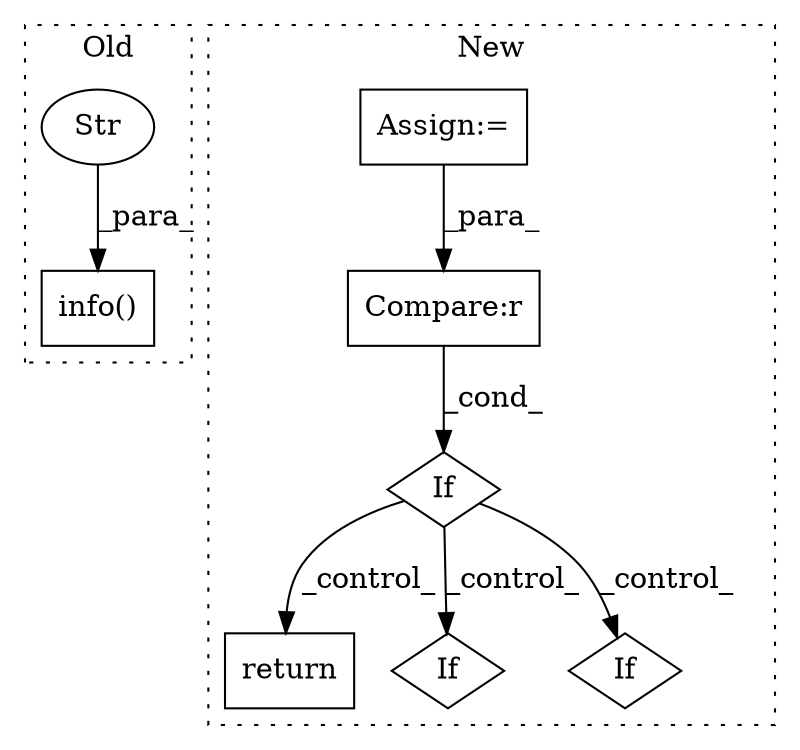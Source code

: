 digraph G {
subgraph cluster0 {
1 [label="info()" a="75" s="3242,3326" l="12,1" shape="box"];
3 [label="Str" a="66" s="3254" l="72" shape="ellipse"];
label = "Old";
style="dotted";
}
subgraph cluster1 {
2 [label="return" a="93" s="3733" l="6" shape="box"];
4 [label="If" a="96" s="3637" l="3" shape="diamond"];
5 [label="Compare:r" a="40" s="3640" l="79" shape="box"];
6 [label="If" a="96" s="4382" l="0" shape="diamond"];
7 [label="Assign:=" a="68" s="3595" l="3" shape="box"];
8 [label="If" a="96" s="4798" l="0" shape="diamond"];
label = "New";
style="dotted";
}
3 -> 1 [label="_para_"];
4 -> 2 [label="_control_"];
4 -> 8 [label="_control_"];
4 -> 6 [label="_control_"];
5 -> 4 [label="_cond_"];
7 -> 5 [label="_para_"];
}